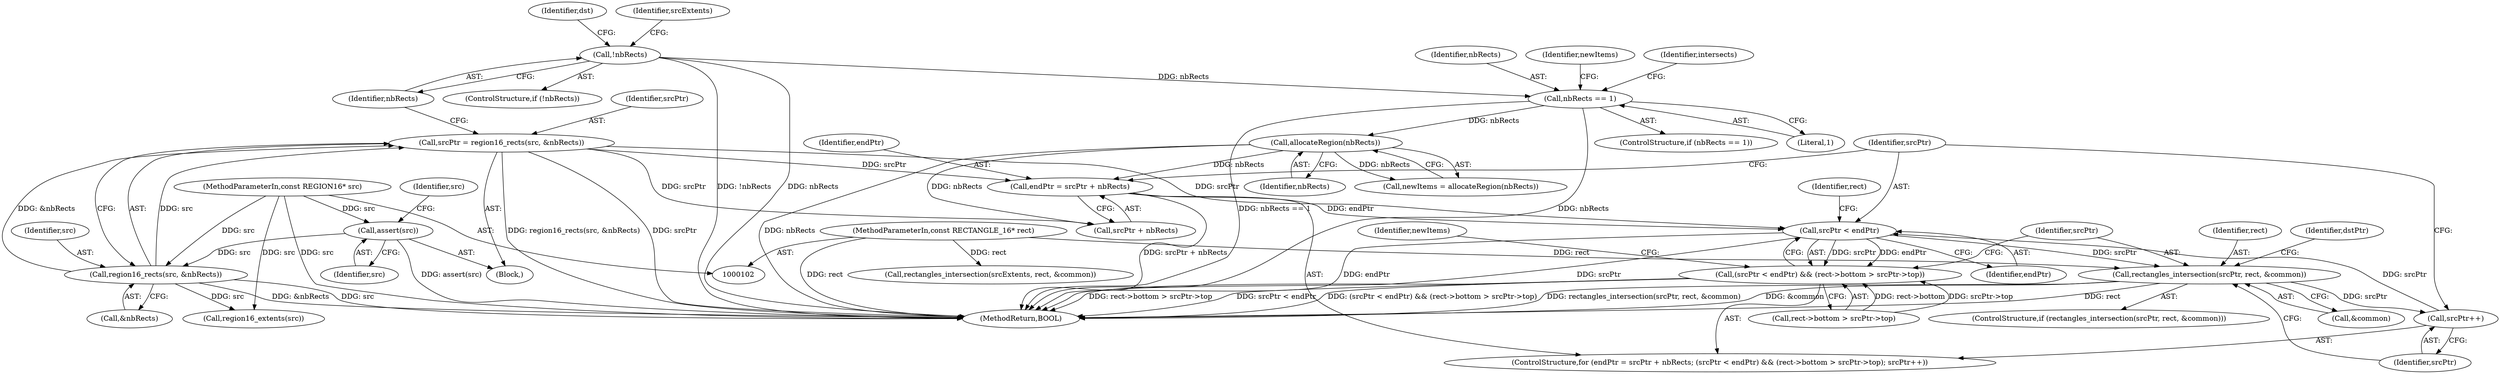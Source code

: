 digraph "0_FreeRDP_fc80ab45621bd966f70594c0b7393ec005a94007_0@pointer" {
"1000197" [label="(Call,srcPtr < endPtr)"];
"1000207" [label="(Call,srcPtr++)"];
"1000211" [label="(Call,rectangles_intersection(srcPtr, rect, &common))"];
"1000197" [label="(Call,srcPtr < endPtr)"];
"1000122" [label="(Call,srcPtr = region16_rects(src, &nbRects))"];
"1000124" [label="(Call,region16_rects(src, &nbRects))"];
"1000116" [label="(Call,assert(src))"];
"1000104" [label="(MethodParameterIn,const REGION16* src)"];
"1000191" [label="(Call,endPtr = srcPtr + nbRects)"];
"1000167" [label="(Call,allocateRegion(nbRects))"];
"1000141" [label="(Call,nbRects == 1)"];
"1000129" [label="(Call,!nbRects)"];
"1000105" [label="(MethodParameterIn,const RECTANGLE_16* rect)"];
"1000196" [label="(Call,(srcPtr < endPtr) && (rect->bottom > srcPtr->top))"];
"1000281" [label="(Identifier,newItems)"];
"1000123" [label="(Identifier,srcPtr)"];
"1000190" [label="(ControlStructure,for (endPtr = srcPtr + nbRects; (srcPtr < endPtr) && (rect->bottom > srcPtr->top); srcPtr++))"];
"1000116" [label="(Call,assert(src))"];
"1000192" [label="(Identifier,endPtr)"];
"1000212" [label="(Identifier,srcPtr)"];
"1000148" [label="(Call,rectangles_intersection(srcExtents, rect, &common))"];
"1000129" [label="(Call,!nbRects)"];
"1000193" [label="(Call,srcPtr + nbRects)"];
"1000126" [label="(Call,&nbRects)"];
"1000219" [label="(Identifier,dstPtr)"];
"1000200" [label="(Call,rect->bottom > srcPtr->top)"];
"1000199" [label="(Identifier,endPtr)"];
"1000124" [label="(Call,region16_rects(src, &nbRects))"];
"1000138" [label="(Call,region16_extents(src))"];
"1000125" [label="(Identifier,src)"];
"1000142" [label="(Identifier,nbRects)"];
"1000207" [label="(Call,srcPtr++)"];
"1000214" [label="(Call,&common)"];
"1000105" [label="(MethodParameterIn,const RECTANGLE_16* rect)"];
"1000208" [label="(Identifier,srcPtr)"];
"1000341" [label="(MethodReturn,BOOL)"];
"1000196" [label="(Call,(srcPtr < endPtr) && (rect->bottom > srcPtr->top))"];
"1000117" [label="(Identifier,src)"];
"1000133" [label="(Identifier,dst)"];
"1000137" [label="(Identifier,srcExtents)"];
"1000202" [label="(Identifier,rect)"];
"1000166" [label="(Identifier,newItems)"];
"1000140" [label="(ControlStructure,if (nbRects == 1))"];
"1000128" [label="(ControlStructure,if (!nbRects))"];
"1000210" [label="(ControlStructure,if (rectangles_intersection(srcPtr, rect, &common)))"];
"1000165" [label="(Call,newItems = allocateRegion(nbRects))"];
"1000211" [label="(Call,rectangles_intersection(srcPtr, rect, &common))"];
"1000104" [label="(MethodParameterIn,const REGION16* src)"];
"1000141" [label="(Call,nbRects == 1)"];
"1000120" [label="(Identifier,src)"];
"1000143" [label="(Literal,1)"];
"1000122" [label="(Call,srcPtr = region16_rects(src, &nbRects))"];
"1000106" [label="(Block,)"];
"1000198" [label="(Identifier,srcPtr)"];
"1000167" [label="(Call,allocateRegion(nbRects))"];
"1000191" [label="(Call,endPtr = srcPtr + nbRects)"];
"1000147" [label="(Identifier,intersects)"];
"1000130" [label="(Identifier,nbRects)"];
"1000197" [label="(Call,srcPtr < endPtr)"];
"1000213" [label="(Identifier,rect)"];
"1000168" [label="(Identifier,nbRects)"];
"1000197" -> "1000196"  [label="AST: "];
"1000197" -> "1000199"  [label="CFG: "];
"1000198" -> "1000197"  [label="AST: "];
"1000199" -> "1000197"  [label="AST: "];
"1000202" -> "1000197"  [label="CFG: "];
"1000196" -> "1000197"  [label="CFG: "];
"1000197" -> "1000341"  [label="DDG: endPtr"];
"1000197" -> "1000341"  [label="DDG: srcPtr"];
"1000197" -> "1000196"  [label="DDG: srcPtr"];
"1000197" -> "1000196"  [label="DDG: endPtr"];
"1000207" -> "1000197"  [label="DDG: srcPtr"];
"1000122" -> "1000197"  [label="DDG: srcPtr"];
"1000191" -> "1000197"  [label="DDG: endPtr"];
"1000197" -> "1000211"  [label="DDG: srcPtr"];
"1000207" -> "1000190"  [label="AST: "];
"1000207" -> "1000208"  [label="CFG: "];
"1000208" -> "1000207"  [label="AST: "];
"1000198" -> "1000207"  [label="CFG: "];
"1000211" -> "1000207"  [label="DDG: srcPtr"];
"1000211" -> "1000210"  [label="AST: "];
"1000211" -> "1000214"  [label="CFG: "];
"1000212" -> "1000211"  [label="AST: "];
"1000213" -> "1000211"  [label="AST: "];
"1000214" -> "1000211"  [label="AST: "];
"1000219" -> "1000211"  [label="CFG: "];
"1000208" -> "1000211"  [label="CFG: "];
"1000211" -> "1000341"  [label="DDG: &common"];
"1000211" -> "1000341"  [label="DDG: rect"];
"1000211" -> "1000341"  [label="DDG: rectangles_intersection(srcPtr, rect, &common)"];
"1000105" -> "1000211"  [label="DDG: rect"];
"1000122" -> "1000106"  [label="AST: "];
"1000122" -> "1000124"  [label="CFG: "];
"1000123" -> "1000122"  [label="AST: "];
"1000124" -> "1000122"  [label="AST: "];
"1000130" -> "1000122"  [label="CFG: "];
"1000122" -> "1000341"  [label="DDG: srcPtr"];
"1000122" -> "1000341"  [label="DDG: region16_rects(src, &nbRects)"];
"1000124" -> "1000122"  [label="DDG: src"];
"1000124" -> "1000122"  [label="DDG: &nbRects"];
"1000122" -> "1000191"  [label="DDG: srcPtr"];
"1000122" -> "1000193"  [label="DDG: srcPtr"];
"1000124" -> "1000126"  [label="CFG: "];
"1000125" -> "1000124"  [label="AST: "];
"1000126" -> "1000124"  [label="AST: "];
"1000124" -> "1000341"  [label="DDG: &nbRects"];
"1000124" -> "1000341"  [label="DDG: src"];
"1000116" -> "1000124"  [label="DDG: src"];
"1000104" -> "1000124"  [label="DDG: src"];
"1000124" -> "1000138"  [label="DDG: src"];
"1000116" -> "1000106"  [label="AST: "];
"1000116" -> "1000117"  [label="CFG: "];
"1000117" -> "1000116"  [label="AST: "];
"1000120" -> "1000116"  [label="CFG: "];
"1000116" -> "1000341"  [label="DDG: assert(src)"];
"1000104" -> "1000116"  [label="DDG: src"];
"1000104" -> "1000102"  [label="AST: "];
"1000104" -> "1000341"  [label="DDG: src"];
"1000104" -> "1000138"  [label="DDG: src"];
"1000191" -> "1000190"  [label="AST: "];
"1000191" -> "1000193"  [label="CFG: "];
"1000192" -> "1000191"  [label="AST: "];
"1000193" -> "1000191"  [label="AST: "];
"1000198" -> "1000191"  [label="CFG: "];
"1000191" -> "1000341"  [label="DDG: srcPtr + nbRects"];
"1000167" -> "1000191"  [label="DDG: nbRects"];
"1000167" -> "1000165"  [label="AST: "];
"1000167" -> "1000168"  [label="CFG: "];
"1000168" -> "1000167"  [label="AST: "];
"1000165" -> "1000167"  [label="CFG: "];
"1000167" -> "1000341"  [label="DDG: nbRects"];
"1000167" -> "1000165"  [label="DDG: nbRects"];
"1000141" -> "1000167"  [label="DDG: nbRects"];
"1000167" -> "1000193"  [label="DDG: nbRects"];
"1000141" -> "1000140"  [label="AST: "];
"1000141" -> "1000143"  [label="CFG: "];
"1000142" -> "1000141"  [label="AST: "];
"1000143" -> "1000141"  [label="AST: "];
"1000147" -> "1000141"  [label="CFG: "];
"1000166" -> "1000141"  [label="CFG: "];
"1000141" -> "1000341"  [label="DDG: nbRects"];
"1000141" -> "1000341"  [label="DDG: nbRects == 1"];
"1000129" -> "1000141"  [label="DDG: nbRects"];
"1000129" -> "1000128"  [label="AST: "];
"1000129" -> "1000130"  [label="CFG: "];
"1000130" -> "1000129"  [label="AST: "];
"1000133" -> "1000129"  [label="CFG: "];
"1000137" -> "1000129"  [label="CFG: "];
"1000129" -> "1000341"  [label="DDG: nbRects"];
"1000129" -> "1000341"  [label="DDG: !nbRects"];
"1000105" -> "1000102"  [label="AST: "];
"1000105" -> "1000341"  [label="DDG: rect"];
"1000105" -> "1000148"  [label="DDG: rect"];
"1000196" -> "1000190"  [label="AST: "];
"1000196" -> "1000200"  [label="CFG: "];
"1000200" -> "1000196"  [label="AST: "];
"1000212" -> "1000196"  [label="CFG: "];
"1000281" -> "1000196"  [label="CFG: "];
"1000196" -> "1000341"  [label="DDG: rect->bottom > srcPtr->top"];
"1000196" -> "1000341"  [label="DDG: srcPtr < endPtr"];
"1000196" -> "1000341"  [label="DDG: (srcPtr < endPtr) && (rect->bottom > srcPtr->top)"];
"1000200" -> "1000196"  [label="DDG: rect->bottom"];
"1000200" -> "1000196"  [label="DDG: srcPtr->top"];
}
